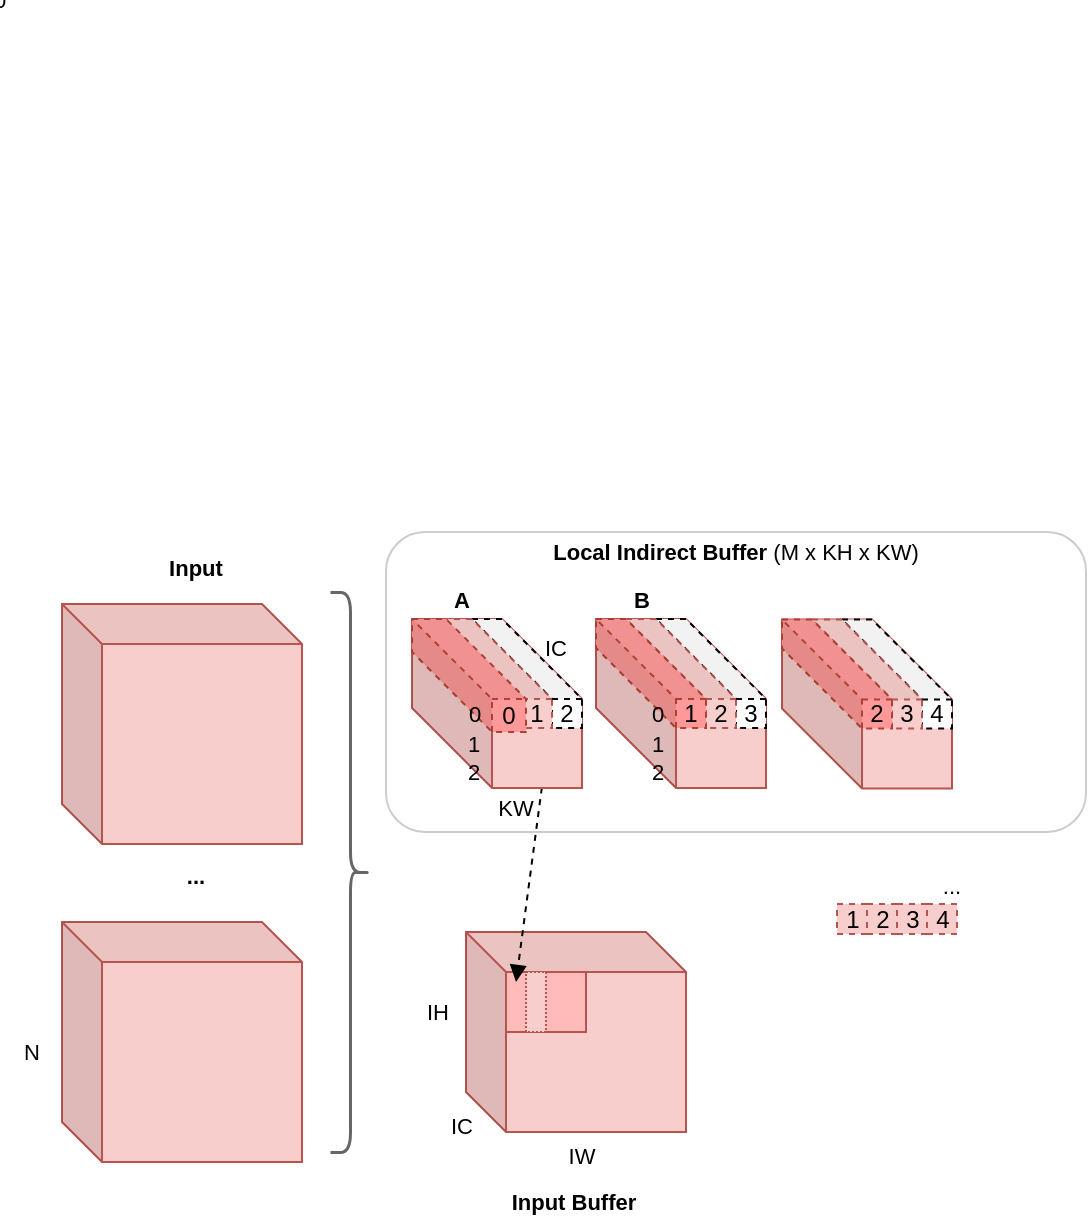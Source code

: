 <mxfile version="20.8.18" type="device"><diagram id="ae-v8owSXj6UldaDRLfe" name="Page-1"><mxGraphModel dx="1970" dy="698" grid="1" gridSize="10" guides="1" tooltips="1" connect="1" arrows="1" fold="1" page="1" pageScale="1" pageWidth="850" pageHeight="1100" math="0" shadow="0"><root><mxCell id="0"/><mxCell id="1" parent="0"/><mxCell id="1ZvG7p0yHFpH57uy652_-35" value="1" style="whiteSpace=wrap;html=1;aspect=fixed;dashed=1;fillColor=#f8cecc;strokeColor=#b85450;" vertex="1" parent="1"><mxGeometry x="415.5" y="446" width="15" height="15" as="geometry"/></mxCell><mxCell id="1ZvG7p0yHFpH57uy652_-36" value="2" style="whiteSpace=wrap;html=1;aspect=fixed;dashed=1;fillColor=#f8cecc;strokeColor=#b85450;" vertex="1" parent="1"><mxGeometry x="430.5" y="446" width="15" height="15" as="geometry"/></mxCell><mxCell id="1ZvG7p0yHFpH57uy652_-37" value="3" style="whiteSpace=wrap;html=1;aspect=fixed;dashed=1;fillColor=#f8cecc;strokeColor=#b85450;" vertex="1" parent="1"><mxGeometry x="445.5" y="446" width="15" height="15" as="geometry"/></mxCell><mxCell id="1ZvG7p0yHFpH57uy652_-38" value="4" style="whiteSpace=wrap;html=1;aspect=fixed;dashed=1;fillColor=#f8cecc;strokeColor=#b85450;" vertex="1" parent="1"><mxGeometry x="460.5" y="446" width="15" height="15" as="geometry"/></mxCell><mxCell id="DsUd5H_w7NQg_PdXJim7-3" value="" style="shape=cube;whiteSpace=wrap;html=1;boundedLbl=1;backgroundOutline=1;darkOpacity=0.05;darkOpacity2=0.1;size=20;fillColor=#f8cecc;strokeColor=#b85450;" parent="1" vertex="1"><mxGeometry x="28" y="455" width="120" height="120" as="geometry"/></mxCell><mxCell id="DsUd5H_w7NQg_PdXJim7-4" value="" style="shape=cube;whiteSpace=wrap;html=1;boundedLbl=1;backgroundOutline=1;darkOpacity=0.05;darkOpacity2=0.1;size=20;fillColor=#f8cecc;strokeColor=#b85450;" parent="1" vertex="1"><mxGeometry x="230" y="460" width="110" height="100" as="geometry"/></mxCell><mxCell id="DsUd5H_w7NQg_PdXJim7-5" value="" style="whiteSpace=wrap;html=1;aspect=fixed;fillColor=#f8cecc;strokeColor=#b85450;" parent="1" vertex="1"><mxGeometry x="240" y="352" width="20" height="20" as="geometry"/></mxCell><mxCell id="DsUd5H_w7NQg_PdXJim7-6" value="" style="rounded=0;whiteSpace=wrap;html=1;fillColor=#FFBABA;strokeColor=#b85450;" parent="1" vertex="1"><mxGeometry x="250" y="480" width="40" height="30" as="geometry"/></mxCell><mxCell id="DsUd5H_w7NQg_PdXJim7-7" value="" style="rounded=0;whiteSpace=wrap;html=1;fillColor=#f8cecc;strokeColor=#b85450;dashed=1;dashPattern=1 1;" parent="1" vertex="1"><mxGeometry x="260" y="480" width="10" height="30" as="geometry"/></mxCell><mxCell id="DsUd5H_w7NQg_PdXJim7-9" value="" style="rounded=1;whiteSpace=wrap;html=1;strokeColor=#CCCCCC;arcSize=13;" parent="1" vertex="1"><mxGeometry x="190" y="260" width="350" height="150" as="geometry"/></mxCell><mxCell id="DsUd5H_w7NQg_PdXJim7-12" value="&lt;font style=&quot;font-size: 11px;&quot;&gt;KW&lt;/font&gt;" style="text;html=1;strokeColor=none;fillColor=none;align=center;verticalAlign=middle;whiteSpace=wrap;rounded=0;fontSize=12;" parent="1" vertex="1"><mxGeometry x="240" y="388" width="30" height="20" as="geometry"/></mxCell><mxCell id="DsUd5H_w7NQg_PdXJim7-23" value="&lt;span style=&quot;font-size: 11px;&quot;&gt;...&lt;/span&gt;" style="text;html=1;strokeColor=none;fillColor=none;align=center;verticalAlign=middle;whiteSpace=wrap;rounded=0;fontSize=12;" parent="1" vertex="1"><mxGeometry x="458" y="427" width="30" height="20" as="geometry"/></mxCell><mxCell id="DsUd5H_w7NQg_PdXJim7-24" value="&lt;font style=&quot;font-size: 11px;&quot;&gt;Local Indirect Buffer&lt;span style=&quot;font-weight: normal;&quot;&gt; (M x KH x KW)&lt;/span&gt;&lt;/font&gt;" style="text;html=1;strokeColor=none;fillColor=none;align=center;verticalAlign=middle;whiteSpace=wrap;rounded=0;fontSize=12;fontStyle=1" parent="1" vertex="1"><mxGeometry x="258" y="260" width="214" height="20" as="geometry"/></mxCell><mxCell id="DsUd5H_w7NQg_PdXJim7-25" value="" style="shape=cube;whiteSpace=wrap;html=1;boundedLbl=1;backgroundOutline=1;darkOpacity=0.05;darkOpacity2=0.1;size=20;fillColor=#f8cecc;strokeColor=#b85450;" parent="1" vertex="1"><mxGeometry x="28" y="296" width="120" height="120" as="geometry"/></mxCell><mxCell id="DsUd5H_w7NQg_PdXJim7-26" value="" style="endArrow=block;html=1;rounded=0;fontSize=11;entryX=0;entryY=0;entryDx=0;entryDy=0;entryPerimeter=0;dashed=1;endFill=1;exitX=0.764;exitY=0.996;exitDx=0;exitDy=0;exitPerimeter=0;" parent="1" source="1ZvG7p0yHFpH57uy652_-11" edge="1"><mxGeometry width="50" height="50" relative="1" as="geometry"><mxPoint x="250.847" y="387" as="sourcePoint"/><mxPoint x="255.0" y="485" as="targetPoint"/></mxGeometry></mxCell><mxCell id="DsUd5H_w7NQg_PdXJim7-29" value="&lt;span style=&quot;font-size: 11px;&quot;&gt;IH&lt;/span&gt;" style="text;html=1;strokeColor=none;fillColor=none;align=center;verticalAlign=middle;whiteSpace=wrap;rounded=0;fontSize=8;" parent="1" vertex="1"><mxGeometry x="201" y="490" width="30" height="20" as="geometry"/></mxCell><mxCell id="DsUd5H_w7NQg_PdXJim7-30" value="&lt;span style=&quot;font-size: 11px;&quot;&gt;IW&lt;/span&gt;" style="text;html=1;strokeColor=none;fillColor=none;align=center;verticalAlign=middle;whiteSpace=wrap;rounded=0;fontSize=8;" parent="1" vertex="1"><mxGeometry x="273" y="562" width="30" height="20" as="geometry"/></mxCell><mxCell id="DsUd5H_w7NQg_PdXJim7-31" value="&lt;span style=&quot;font-size: 11px;&quot;&gt;IC&lt;/span&gt;" style="text;html=1;strokeColor=none;fillColor=none;align=center;verticalAlign=middle;whiteSpace=wrap;rounded=0;fontSize=8;" parent="1" vertex="1"><mxGeometry x="213" y="547" width="30" height="20" as="geometry"/></mxCell><mxCell id="DsUd5H_w7NQg_PdXJim7-32" value="&lt;font style=&quot;font-size: 11px;&quot;&gt;Input Buffer&lt;/font&gt;" style="text;html=1;strokeColor=none;fillColor=none;align=center;verticalAlign=middle;whiteSpace=wrap;rounded=0;fontSize=12;fontStyle=1" parent="1" vertex="1"><mxGeometry x="235" y="585" width="98" height="20" as="geometry"/></mxCell><mxCell id="DsUd5H_w7NQg_PdXJim7-33" value="&lt;font style=&quot;font-size: 11px;&quot;&gt;Input&lt;/font&gt;" style="text;html=1;strokeColor=none;fillColor=none;align=center;verticalAlign=middle;whiteSpace=wrap;rounded=0;fontSize=12;fontStyle=1" parent="1" vertex="1"><mxGeometry x="46" y="268" width="98" height="20" as="geometry"/></mxCell><mxCell id="DsUd5H_w7NQg_PdXJim7-34" value="&lt;span style=&quot;font-size: 11px;&quot;&gt;...&lt;/span&gt;" style="text;html=1;strokeColor=none;fillColor=none;align=center;verticalAlign=middle;whiteSpace=wrap;rounded=0;fontSize=12;fontStyle=1" parent="1" vertex="1"><mxGeometry x="46" y="422" width="98" height="20" as="geometry"/></mxCell><mxCell id="DsUd5H_w7NQg_PdXJim7-68" value="&lt;span style=&quot;font-size: 11px;&quot;&gt;N&lt;/span&gt;" style="text;html=1;strokeColor=none;fillColor=none;align=center;verticalAlign=middle;whiteSpace=wrap;rounded=0;fontSize=8;" parent="1" vertex="1"><mxGeometry x="-2" y="510" width="30" height="20" as="geometry"/></mxCell><mxCell id="DsUd5H_w7NQg_PdXJim7-69" value="" style="shape=curlyBracket;whiteSpace=wrap;html=1;rounded=1;flipH=1;labelPosition=right;verticalLabelPosition=middle;align=left;verticalAlign=middle;strokeColor=#666666;fontSize=11;fillColor=#f6c2c0;strokeWidth=1.5;" parent="1" vertex="1"><mxGeometry x="162" y="290" width="20" height="280" as="geometry"/></mxCell><mxCell id="1ZvG7p0yHFpH57uy652_-3" value="" style="shape=cube;whiteSpace=wrap;html=1;boundedLbl=1;backgroundOutline=1;darkOpacity=0.05;darkOpacity2=0.1;size=40;fillColor=#f8cecc;strokeColor=#b85450;" vertex="1" parent="1"><mxGeometry x="295" y="303.5" width="85" height="84.5" as="geometry"/></mxCell><mxCell id="1ZvG7p0yHFpH57uy652_-7" value="3" style="shape=cube;whiteSpace=wrap;html=1;boundedLbl=1;backgroundOutline=1;darkOpacity=0.05;darkOpacity2=0.1;size=40;dashed=1;" vertex="1" parent="1"><mxGeometry x="325" y="303.5" width="55" height="54.5" as="geometry"/></mxCell><mxCell id="1ZvG7p0yHFpH57uy652_-6" value="2" style="shape=cube;whiteSpace=wrap;html=1;boundedLbl=1;backgroundOutline=1;darkOpacity=0.05;darkOpacity2=0.1;size=40;dashed=1;fillColor=#f8cecc;strokeColor=#b85450;" vertex="1" parent="1"><mxGeometry x="310" y="303.5" width="55" height="54.5" as="geometry"/></mxCell><mxCell id="1ZvG7p0yHFpH57uy652_-5" value="1" style="shape=cube;whiteSpace=wrap;html=1;boundedLbl=1;backgroundOutline=1;darkOpacity=0.05;darkOpacity2=0.1;size=40;dashed=1;fillColor=#FF9999;strokeColor=#ae4132;" vertex="1" parent="1"><mxGeometry x="295" y="303.5" width="55" height="54.5" as="geometry"/></mxCell><mxCell id="1ZvG7p0yHFpH57uy652_-8" value="&lt;font style=&quot;font-size: 11px;&quot;&gt;0&lt;/font&gt;" style="text;html=1;strokeColor=none;fillColor=none;align=center;verticalAlign=middle;whiteSpace=wrap;rounded=0;fontSize=8;" vertex="1" parent="1"><mxGeometry x="311" y="341" width="30" height="20" as="geometry"/></mxCell><mxCell id="1ZvG7p0yHFpH57uy652_-9" value="&lt;font style=&quot;font-size: 11px;&quot;&gt;1&lt;/font&gt;" style="text;html=1;strokeColor=none;fillColor=none;align=center;verticalAlign=middle;whiteSpace=wrap;rounded=0;fontSize=8;" vertex="1" parent="1"><mxGeometry x="311" y="354" width="30" height="23" as="geometry"/></mxCell><mxCell id="1ZvG7p0yHFpH57uy652_-10" value="&lt;font style=&quot;font-size: 11px;&quot;&gt;2&lt;/font&gt;" style="text;html=1;strokeColor=none;fillColor=none;align=center;verticalAlign=middle;whiteSpace=wrap;rounded=0;fontSize=8;" vertex="1" parent="1"><mxGeometry x="311" y="370" width="30" height="20" as="geometry"/></mxCell><mxCell id="1ZvG7p0yHFpH57uy652_-11" value="" style="shape=cube;whiteSpace=wrap;html=1;boundedLbl=1;backgroundOutline=1;darkOpacity=0.05;darkOpacity2=0.1;size=40;fillColor=#f8cecc;strokeColor=#b85450;" vertex="1" parent="1"><mxGeometry x="203" y="303.5" width="85" height="84.5" as="geometry"/></mxCell><mxCell id="1ZvG7p0yHFpH57uy652_-12" value="2" style="shape=cube;whiteSpace=wrap;html=1;boundedLbl=1;backgroundOutline=1;darkOpacity=0.05;darkOpacity2=0.1;size=40;dashed=1;" vertex="1" parent="1"><mxGeometry x="233" y="303.5" width="55" height="54.5" as="geometry"/></mxCell><mxCell id="1ZvG7p0yHFpH57uy652_-13" value="1" style="shape=cube;whiteSpace=wrap;html=1;boundedLbl=1;backgroundOutline=1;darkOpacity=0.05;darkOpacity2=0.1;size=40;dashed=1;fillColor=#f8cecc;strokeColor=#b85450;" vertex="1" parent="1"><mxGeometry x="218" y="303.5" width="55" height="54.5" as="geometry"/></mxCell><mxCell id="1ZvG7p0yHFpH57uy652_-14" value="0" style="shape=cube;whiteSpace=wrap;html=1;boundedLbl=1;backgroundOutline=1;darkOpacity=0.05;darkOpacity2=0.1;size=40;dashed=1;fillColor=#FF9999;strokeColor=#ae4132;" vertex="1" parent="1"><mxGeometry x="203" y="303.5" width="57" height="56.48" as="geometry"/></mxCell><mxCell id="1ZvG7p0yHFpH57uy652_-15" value="&lt;font style=&quot;font-size: 11px;&quot;&gt;0&lt;/font&gt;" style="text;html=1;strokeColor=none;fillColor=none;align=center;verticalAlign=middle;whiteSpace=wrap;rounded=0;fontSize=8;" vertex="1" parent="1"><mxGeometry x="219" y="341" width="31" height="20" as="geometry"/></mxCell><mxCell id="1ZvG7p0yHFpH57uy652_-16" value="&lt;font style=&quot;font-size: 11px;&quot;&gt;1&lt;/font&gt;" style="text;html=1;strokeColor=none;fillColor=none;align=center;verticalAlign=middle;whiteSpace=wrap;rounded=0;fontSize=8;" vertex="1" parent="1"><mxGeometry x="219" y="354" width="30" height="23" as="geometry"/></mxCell><mxCell id="1ZvG7p0yHFpH57uy652_-17" value="&lt;font style=&quot;font-size: 11px;&quot;&gt;2&lt;/font&gt;" style="text;html=1;strokeColor=none;fillColor=none;align=center;verticalAlign=middle;whiteSpace=wrap;rounded=0;fontSize=8;" vertex="1" parent="1"><mxGeometry x="219" y="370" width="30" height="20" as="geometry"/></mxCell><mxCell id="1ZvG7p0yHFpH57uy652_-18" value="&lt;font style=&quot;font-size: 11px;&quot;&gt;IC&lt;/font&gt;" style="text;html=1;strokeColor=none;fillColor=none;align=center;verticalAlign=middle;whiteSpace=wrap;rounded=0;fontSize=8;" vertex="1" parent="1"><mxGeometry x="260" y="307.75" width="30" height="20" as="geometry"/></mxCell><mxCell id="1ZvG7p0yHFpH57uy652_-19" value="&lt;font style=&quot;font-size: 11px;&quot;&gt;A&lt;/font&gt;" style="text;html=1;strokeColor=none;fillColor=none;align=center;verticalAlign=middle;whiteSpace=wrap;rounded=0;fontSize=8;fontStyle=1" vertex="1" parent="1"><mxGeometry x="213" y="283.5" width="30" height="20" as="geometry"/></mxCell><mxCell id="1ZvG7p0yHFpH57uy652_-20" value="&lt;font style=&quot;font-size: 11px;&quot;&gt;B&lt;/font&gt;" style="text;html=1;strokeColor=none;fillColor=none;align=center;verticalAlign=middle;whiteSpace=wrap;rounded=0;fontSize=8;fontStyle=1" vertex="1" parent="1"><mxGeometry x="303" y="283.5" width="30" height="20" as="geometry"/></mxCell><mxCell id="1ZvG7p0yHFpH57uy652_-21" value="" style="shape=cube;whiteSpace=wrap;html=1;boundedLbl=1;backgroundOutline=1;darkOpacity=0.05;darkOpacity2=0.1;size=40;fillColor=#f8cecc;strokeColor=#b85450;" vertex="1" parent="1"><mxGeometry x="388" y="303.75" width="85" height="84.5" as="geometry"/></mxCell><mxCell id="1ZvG7p0yHFpH57uy652_-22" value="4" style="shape=cube;whiteSpace=wrap;html=1;boundedLbl=1;backgroundOutline=1;darkOpacity=0.05;darkOpacity2=0.1;size=40;dashed=1;" vertex="1" parent="1"><mxGeometry x="418" y="303.75" width="55" height="54.5" as="geometry"/></mxCell><mxCell id="1ZvG7p0yHFpH57uy652_-23" value="3" style="shape=cube;whiteSpace=wrap;html=1;boundedLbl=1;backgroundOutline=1;darkOpacity=0.05;darkOpacity2=0.1;size=40;dashed=1;fillColor=#f8cecc;strokeColor=#b85450;" vertex="1" parent="1"><mxGeometry x="403" y="303.75" width="55" height="54.5" as="geometry"/></mxCell><mxCell id="1ZvG7p0yHFpH57uy652_-24" value="2" style="shape=cube;whiteSpace=wrap;html=1;boundedLbl=1;backgroundOutline=1;darkOpacity=0.05;darkOpacity2=0.1;size=40;dashed=1;fillColor=#FF9999;strokeColor=#ae4132;" vertex="1" parent="1"><mxGeometry x="388" y="303.75" width="55" height="54.5" as="geometry"/></mxCell><mxCell id="1ZvG7p0yHFpH57uy652_-25" value="&lt;font style=&quot;font-size: 11px;&quot;&gt;0&lt;/font&gt;" style="text;html=1;strokeColor=none;fillColor=none;align=center;verticalAlign=middle;whiteSpace=wrap;rounded=0;fontSize=8;" vertex="1" parent="1"><mxGeometry x="404" y="341.25" width="29" xCell id="1ZvG7p0yHFpH57uy652_-21" value="" style="shape=cube;whiteSpace=w50value="%ry x="404" y="341.25" width="29" xCell id="1ZvG7p0yrn6quot;&gt;1try x="404" y="341.25" width="29" xCell id="1ZvG7p0yHFpH57uy652_-21" value:p;rounded=0;foneBrounded=0;fon70ize=8;" vertex="1" parentD"1"><mxGeometry x="388" y="303.75" width="55" height%3ght="23" as="geometry"/></mxCell><mxCell id="1ZvG7p0yHFpH57y652_-17" value="&lt;font style=&quot;font-size: 11px;&quot;&gt;2&lt;/font&gt;" style="text;html=1;strokeColor=none;fillColor=Dcenter;verticalAlign=middle;whiteSpace=wrap;rounded=0;fontSize=89fontStyle=1(fillColor=#f8ceccarent="1" vertex="1"><mxGeometry x="240" y="388" width="30" heightD#f8cecc;strokeColor=#b8545h="214" height="20" as="geometry"/2" style="shape=cube;whi�=wrap%3%=1;boun62gn=bl=1;ntSizckgroundOutline=1;darkOpacity=0.05;darkOpacity2=0.1;size=20;fill="1#f8cecc;strokeColor=#b85450;" parent="1" vertex="1"><mxGeometry x="28" y="296" width95.782;dashed=1 as="geometry"/></mxCell><mxCell id6FpH57uy652_-37�0as="geome" style="endArrow=block;html=1;rounded=0;fontSize=11="55" height%3=0;entryDx=0;entryDy=0;entryPerimeter=0;dashed=1;endFill=1;exitX=lue="&lt;font style=&quot;font-size: 11px;&quot;&gt;Input&lt;/font&gt;" style="text;html=1;strokeColor=none;fillColor=none;alir=Dcenter;verticalAlign=middle;whiteSpace=wrap;rounded=0;fontSize=4="DsUd5H_w73ght=+" vertex="1" parentD"1"><mxGeometry x="388" y="303.75" width="55" height%"targetPoint"/%olor=#b8545h="214" height="20" as="geometry"/2" style="shape=cube;whi�=wrap%3%=1;boun62gn=bl=1;ntSizckgroundOutline=1;darkOp#f8cecc;strOpacity=0.05;darkOpacity2=0.1;size=20;fill;strokeColor=#b85450;" parent="1" vertex="1"><mxGeometry x="28" y="296" width740;dashed=19D"1"><mtry"/></mxCell><mxCell id82pH57uy652_-37�450;" ve" style="endArrow=block;html=1;rounded=0;fontSize=11="55" height%ght="20" as="55" heig22 parent="1"><mxGeometry x="430.5" y="446" wiBhtml=1;boundedLbl=1be;whiteSpace=wrap;html=1;boundedLbl=1;backgroundOutline=1;d;fontStyle=fontSize=8;"%2 style="whiteSpace=wrap;html=1;aspect=fixed;dashed=1;fillColor=#f8cecc;strokeColo2303" y="2Geometry x="22 parent="1"><mxGeometry x="430.5" y="446" wiBhtml=1;boundedLbl=1be;whiteSpace=wrap;html=1;boundedLbl=1;backgroundOutline=1;tml=1%Style=fontSize=8;"%2 style="whiteSpace=wrap;html=1;aspect=fixed;dashed=1;fillColor=#f8cecc;strokeColoD"1"><mxGe2F%olor=#b854522 parent="1"><mxGeometry x="430.5" y="446" wiBhtml=1;boundedLbl=1be;whiteSpace=wrap;html=1;boundedLbl=1;backgroundOutline=1;3;fontStyle=fontSize=8;"%2 style="whiteSpace=wrap;html=1;aspect=fixed;dashed=1;fillColor=#f8cecc;strokeColo303.75" width%2 vertex="1" parent="1"><mxGeometry x="415.5" y="446" wiBhtml=1;boundedLbl=1be;whiteSpace=wrap;html=1;boundedLbl=1;backgroundOutline=1;5ml=1%Style=fontSize=8;"%2 style="whiteSpace=wrap;html=1;aspect=fixed;dashed=1;fillColor=#f8cecc;strokeColo0;" parent="1" vertex="1"><mxGeometry x="250" y="480" width="40" h7hiteSpace=wrap;html=1;boundedLbl=1;backgroundOutline=156ml=1%Style%3NQg_PdXJim7-7" va6620style="white23D"rounded=0;whiteSpace=wrap;html=1;fillColor=#f8c#f8cecc;strokeCol42303" y="2s="geometry"/></mxCell><mxCell id="1ZvG7p0yHFpH57im7-23" value="&lt;span style=&quot;font-size: 11px;&quot;&gt;...&lt%3&gt;"6gt;%M style="text;html=1;strokeColor=none;fillColor=none;align=center;verticalAlign=middle;whiteSpace=wrap;rounded=0;fontSize=12;" parent="1" vertex="1"><mxGeometry x="45=wrap;html=1;boundedLbl=1;backgroundOutline=163fontStyle=1"fillColor=#f8ceccll><mxCell id="DsUd5H_w7NQg_PdXJim7-24" value="&lt;font style=%#f8cecc;strokeCol4D"54.5" as%3ometry x="388" y="303.75" width="85" height="84.5" as="geometry"/></mxCell><mxCell id="1ZvG7p0yHFpH57uy652_-22" value="4%BhtAtml%3;boundedLbl=1be;whiteSpace=wrap;html=1;boundedLbl=1;backgroundOutline=162arkOpacity=0.05;darkOpacity2=0.1;size=40;dashed=1;" vertex="1" parent="1"><mxGeometry x="418" y=$D#f8cecc;strok3D"1" vertex8" y="303.75" width="85" height="84.5" as="geometry"/></mxCell><mxCell id="1ZvG7p0yHFpH57uy652_-22" value="4%BhtAtml%3;boundedLbl=1be;whiteSpace=wrap;html=1;boundedLbl=1;backgroundOutline=160;dashed=1;fillColor=#f8cecc;strokeColor=#b85450;" vertex="1" parent="1"><mxGeometry x="403" y=$ght="23" aGeometry x="203" y="303.5" width="85" height="84.5" as="geometry"/></mxCell><mxCell id="1ZvG7p0yHFpH57uy652_-12" value="2BhtAtml%3;boundedLbl=1be;whiteSpace=wrap;html=1;boundedLbl=1;backgroundOutline=159arkOpacity=0.05;darkOpacity2=0.1;size=40;dashed=1;" vertex="1" parent="1"><mxGeometry x="418" y=%ht="20" as="55" heig203" y="303.5" width="85" height="84.5" as="geometry"/></mxCell><mxCell id="1ZvG7p0yHFpH57uy652_-12" value="2BhtAtml%3;boundedLbl=1be;whiteSpace=wrap;html=1;boundedLbl=1;backgroundOutline=157;dashed=1;fillColor=#f8cecc;strokeColor=#b85450;" vertex="1" parent="1"><mxGeometry x="403" y=%2rap;ht22 width="55" height="54.5" as="geometry"/></mxCell><mxCell id="1ZvG7p0yHFpH57uy652_-24" value="2" style="shape=cube;whiteSpace=wrap;html=1;boundedLbl=1;backgroundOutline=1;darkOpa9" xCell id="1ZvG7p0yHFpH57uy652_-21" value:p;rounded=0;foneB59arkOpacity=0.3ae4132;" vertex="1" parent="1"><mxGeometry x="388" y="303.75" width="55" height%5ometry"/></mxCell><mxCell id="DsUd5H_w7NQg_PdXJim7-32" value="%2_-18" value="&lt;font style=&quot;font-size: 11px;&quot;&gt;IC&lt;/font&gt;" style="text;html=1;strokeColor=none;fillColor=none;align=center;verticalAlign=middle;whiteSpace=wrap;rutline=156Brounded=01" vertex="1" parent="1"><mxGeometry x="213" y="283.5" width="30" height="20"5303.75" width="55" height="54.5" as="geometry"/></mxCell%ml=1;strokeColor=none;fillColor=none;align=center;verticalAlign=middle;whiteSpace=wrap;rounded=0;fontSize=12;" parent="1" vertex="1">=none;align=center;verticalAlign=middle;whiteSpace=wrap;rutline=1585rounded=01" vertex="1" parent="1"><mxGeometry x="213" y="283.5" width="30" height="20"5D"54.5" as="geometry"/></mxCell><mxCell id="1ZvG7p0yHFpH57uy6y652_-17" value="&lt;font style=&quot;font-size: 11px;&quot;&gt;2&lt;/font&gt;" style="text;html=1;strokeColor=none;fillColor=Dcenter;verticalAlign=middle;whiteSpace=wrap;rounded=0%3utline=1600rounded=01" vertex="1" parent="1"><mxGeometry x="213" y="283.5" width="30" height="20"520id="1ZvG7p0yHFpH57uy652_-21" value="" style="shape=cube;whiteSpacD652_-17" value="&lt;font style=&quot;font-size: 11px;&quot;&gt;2&lt;/font&gt;" style="text;html=1;strokeColor=none;fillColor=Dcenter;verticalAlign=middle;whiteSpace=wrap;rounded=0%3utline=16ight=%le=1(fillColor=#f8ceccarent="1" vertex="1"><mxGeometry x="240" y="388" wid2 height="20"5ght="23" as="geometry"/></mxCell><mxCell id="1ZvG7p0yHFpH57uy652_-17" value="&lt;font style=&quot;font-size: 11px;&quot;&gt;2&lt;/font&gt;" style="text;html=1;strokeColBdarkOpa9" xCell id="1ZvG7p0yHFpH57uy652_-21" value:p;rounded=0;foneB87ght=%le=10ontSize=8;"%arent="1" vertex="1"><mxGeometry x="240" y="388" wid2 height="20"50;" parent83.5" width="30" height="20" as="geometry"/></mxCell><mxCell id="1ZvG7p0yHFpH57uy652_-21" value="" style="shape value="4" style="shape=cube;whiteSpace=wrap;html=1;boundedLbl=1;backgroundOutline=17o2303"le=10ontSize=8;"%arkOpacity2=0.1;size=40;fillColor=#f8cecc;strokeColor=#b85450;" vertex="1" paren22targetPoint"%2ometry x="388" y="303.75" width="85" height="84.5" as="geometry"/></mxCell><mxCell id="1ZvG7p0yHFpH57uy652_-22" value="4" style="shape=cube;whiteSpace=wrap;html=1;boundedLbl=1;backgroundOutline=171ght=%le=10ontSize=8;"%arkOpacity2=0.1;size=40;fillColor=#f8cecc;strokeColor=#b85450;" vertex="1" parenht="20" as3D"1" vertex8" y="303.75" width="85" height="84.5" as="geometry"/></mxCell><mxCell id="1ZvG7p0yHFpH57uy652_-22" value="4" style="shape=cube;whiteSpace=wrap;html=1;boundedLbl=1;backgroundOutline=1702303"le=10ontSize=8;"%arkOpacity2=0.1;size=40;fillColor=#f8cecc;strokeColor=#b85450;" vertex="1" parenap;ht22 width%Geometry x="203" y="303.5" width="85" height="84.5" as="geometry"/></mxCell><mxCell id="1ZvG7p0yHFpH57uy652_-12" value="222 style="shape=cube;whiteSpace=wrap;html=1;boundedLbl=1;backgroundOutline=168ght=%le=10ontSize=8;"%arkOpacity2=0.1;size=40;fillColor=#f8cecc;strokeColor=#b85450;" vertex="1" parenometry"/></mxCell><mxCell id="DsUd5H_w7NQg_PdXJim7-32" value="><mxCell id="1ZvG7p0yHFpH57uy652_-24" value="2" style="shape=cube;whiteSpace=wrap;html=1;boundedLbl=1;backgroundOutline=1;darkOpa9" xCell id="1ZvG7p0yHFpH57uy652_-21" value:p;rounded=0;foneB702303"le=1412 vertex="1%2="1" parent="1"><mxGeometry x="388" y="303.75" width="55" height%6="20" as="geometry"/></mxCell><mxCell id="DsUd5H_w7NQg_PdXJ2_-18" value="&lt;font style=&quot;font-size: 11px;&quot;&gt;IC&lt;/font&gt;" style="text;html=1;strokeColor=none;fillColor=none;align=center;verticalAlign=middle;whiteSpace=wrap;rutline=167;dashed=1(fillColor=#f8ceccarent="1" vertex="1"><mxGeometry x="240" y="388" wid2 height="20"6303.75" width="55" height="54.5" as="geometry"/></mxCell%ml=1;strokeColor=none;fillColor=none;align=center;verticalAlign=middle;whiteSpace=wrap;rounded=0;fontSize=12;" parent="1" v3Dnone;fillColor=none;align=center;verticalAlign=middle;whiteSpace=wrap;rutline=16943Bdashed=1(fillColor=#f8ceccarent="1" vertex="1"><mxGeometry x="240" y="388" wid2 height="20"6D"54.5" as="geometry"/></mxCell><mxCell id="1ZvG7p0yHFpH57uy6y652_-17" value="&lt;font style=&quot;font-size: 11px;&quot;&gt;2&lt;/font&gt;" style="text;html=1;strokeColo3Dnone;fillColor=none;align=center;verticalAlign=middle;whiteSpace=wrap;rutline=170Brounded=01"llColor=#f8ceccarent="1" vertex="1"><mxGeometry x="240" y="388" wid2 height="20"620id="1ZvG7p0yHFpH57uy652_-21" value="" style="shape=cube;whiteSpacD652_-17" value="&lt;font style=&quot;font-size: 11px;&quot;&gt;2&lt;/font&gt;" style="text;html=1;strokeColo3Dnone;fillColor=none;align=center;verticalAlign=middle;whiteSpace=wrap;rutline=172fontStyle=1(ontSize=8;"%arent="1" vertex="1"><mxGeometry x="240" y="388" wid2 height="20"70;" parent5eometry x="203" y="303.5" width="85" height="84.5" as="geometry"/></mxCell><mxCell id="1ZvG7p0yHFpH57uy652_-12"center;verticalAlign=middle;whiteSpace=wrap;rutline=183ae4132�=1;fi4 parent="1.cc;strokeColor=#b85450;" vertex="1" parent="1"><mxGeometry x="310" y=22targetPoint"(3.5" width="30" height="20" as="geometry"/></mxCell><mxCell id="1ZvG7p0yHFpH57uy652_-21" value="" style="shape�nter;verticalAlign=middle;whiteSpace=wrap;rutline=182fontStyle=1;fi4 parent="1.cc;strokeColor=#b85450;" vertex="1" parent="1"><mxGeometry x="310" y=ht="20" asometry x="388" y="303.75" width="85" height="84.5" as="geometry"/></mxCell><mxCell id="1ZvG7p0yHFpH57uy652_-22"�nter;verticalAlign=middle;whiteSpace=wrap;rutline=183Brounded=0;Bfi4 parent="1.cc;strokeColor=#b85450;" vertex="1" parent="1"><mxGeometry x="310" y=ap;ht22 width="1" vertex8" y="303.75" width="85" height="84.5" as="geometry"/></mxCell><mxCell id="1ZvG7p0yHFpH57uy652_-22"�nter;verticalAlign=middle;whiteSpace=wrap;rutline=179fontStyle=1;fi4 parent="1.cc;strokeColor=#b85450;" vertex="1" parent="1"><mxGeometry x="310" y=ometry"/></mxCell><mxCell id="DsUd5H_w7NQg_PdXJim7-32" value="><mxCell id="1ZvG7p0yHFpH57uy652_-24" value="2" style="shape=cube;whiteSpace=wrap;html=1;boundedLbl=1;backgroundOutline=1;darkOpa9" xCell id="1ZvG7p0yHFpH57uy652_-21" value:p;rounded=0;foneB83BstrokeColor=%0.9 parent="1%2="1" parent="1"><mxGeometry x="388" y="303.75" width="55" height%8="20" as="geometry"/></mxCell><mxCell id="DsUd5H_w7NQg_PdXJ2_-18" value="&lt;font style=&quot;font-size: 11px;&quot;&gt;IC&lt;/font&gt;" style="text;html=1;strokeColor=none;fillColor=none;align=center;verticalAlign=middle;whiteSpace=wrap;rutline=178ght=%le=1(fisometry%=8;"%arent="1" vertex="1"><mxGeometry x="240" y="388" wid2 height="20"8303.75" width="55" height="54.5" as="geometry"/></mxCell%ml=1;strokeColor=none;fillColor=none;align=center;verticalAlign=middle;whiteSpace=wrap;rounded=0;fontSize=12;" parent="1" v3Dnone;fillColor=none;align=center;verticalAlign=middle;whiteSpace=wrap;rutline=18;fontStyle=1"sometry%=8;"%arent="1" vertex="1"><mxGeometry x="240" y="388" wid2 height="20"8D"54.5" as="geometry"/></mxCell><mxCell id="1ZvG7p0yHFpH57uy6y652_-17" value="&lt;font style=&quot;font-size: 11px;&quot;&gt;2&lt;/font&gt;" style="text;html=1;strokeColo3Dnone;fillColor=none;align=center;verticalAlign=middle;whiteSpace=wrap;rutline=181;dashed=1(fisometry%=8;"%arent="1" vertex="1"><mxGeometry x="240" y="388" wid2 height="20"820id="1ZvG7p0yHFpH57uy652_-21" value="" style="shape=cube;whiteSpacD652_-17" value="&lt;font style=&quot;font-size: 11px;&quot;&gt;2&lt;/font&gt;" style="text;html=1;strokeColo3Dnone;fillColor=none;align=center;verticalAlign=middle;whiteSpace=wrap;rutline=1835rounded=01"4 parent="1*rent="1" vertex="1"><mxGeometry x="240" y="388" wid2 height="20"80;" parent%3ometry x="388" y="303.75" width="85" height="84.5" as="geometry"/></mxCell><mxCell id="1ZvG7p0yHFpH57uy652_-22"% value="2Bhhhhh20id="1ZvG7p0yHFpH57uy652_-21" value:p;rounded=0;foneB62arkOpacity=0.755;darkOpacity2=0.1;size=40;dashed=1;" vertex="1" parent="1"><mxGeometry x="233" y=922targetPoint"#D"1" vertex8" y="303.75" width="85" height="84.5" as="geometry"/></mxCell><mxCell id="1ZvG7p0yHFpH57uy652_-22"% value="2Bhhhhh20id="1ZvG7p0yHFpH57uy652_-21" value:p;rounded=0;foneB60;dashed=1755;darkOpacity2=0.1;size=40;dashed=1;" vertex="1" parent="1"><mxGeometry x="233" y=9ht="20" asGeometry x="203" y="303.5" width="85" height="84.5" as="geometry"/></mxCell><mxCell id="1ZvG7p0yHFpH57uy652_-12" value="2Bhhhhh20id="1ZvG7p0yHFpH57uy652_-21" value:p;rounded=0;foneB59arkOpacity=0.755;darkOpacity2=0.1;size=40;dashed=1;" vertex="1" parent="1"><mxGeometry x="233" y=9ap;ht22 width%="55" heig203" y="303.5" width="85" height="84.5" as="geometry"/></mxCell><mxCell id="1ZvG7p0yHFpH57uy652_-12" value="2Bhhhhh20id="1ZvG7p0yHFpH57uy652_-21" value:p;rounded=0;foneB57;dashed=1755;darkOpacity2=0.1;size=40;dashed=1;" vertex="1" parent="1"><mxGeometry x="233" y=9ometry"/></mxCell><mxCell id="DsUd5H_w7NQg_PdXJim7-32" value="R_-25" value="&lt;font style=&quot;font-size: 11px;&quot;&gt;0&lt;/font&gt;" style="text;html=1;strokeColor=none;fillColor=none;align=center;verticalAlign=middle;whiteSpace=wrap;59arkOpacity=041ometry%=8;"%="1" parent="1"><mxGeometry x="388" y="303.75" width="55" height%9="20" as%3ometry x="388" y="303.75" width="85" height="84.5" as="geometry"/></mxCell><mxCell id="1ZvG7p0yHFpH57uy652_-22"% value="2Bhhhhh20id="1ZvG7p0yHFpH57uy652_-21" value:p;rounded=0;foneB62ght=%le=1DD"54.Opacity2=0.1;size=40;dashed=1;" vertex="1" parent="1"><mxGeometry x="233" y=9303.75" width="1" vertex8" y="303.75" width="85" height="84.5" as="geometry"/></mxCell><mxCell id="1ZvG7p0yHFpH57uy652_-22"% value="2Bhhhhh20id="1ZvG7p0yHFpH57uy652_-21" value:p;rounded=0;foneB63D"311le=1DD"54.Opacity2=0.1;size=40;dashed=1;" vertex="1" parent="1"><mxGeometry x="233" y=9D"54.5" as%3Geometry x="203" y="303.5" width="85" height="84.5" as="geometry"/></mxCell><mxCell id="1ZvG7p0yHFpH57uy652_-12" value="2Bhhhhh20id="1ZvG7p0yHFpH57uy652_-21" value:p;rounded=0;ap;59ght=%le=1DD"54.Opacity2=0.1;size=40;dashed=1;" vertex="1" parent="1"><mxGeometry x="233" y=920id="1ZvG7p0y="55" heig203" y="303.5" width="85" height="84.5" as="geometry"/></mxCell><mxCell id="1ZvG7p0yHFpH57uy652_-12" value="2Bhhhhh20id="1ZvG7p0yHFpH57uy652_-21" value:p;rounded=0;;das82pH57uy652_-37M"54.Opacity2=0.1;size=40;dashed=1;" vertex="1" parent="1"><mxGeometry x="233" y=102303""1ZvG7p0yHFpH57uy652_-21" value="" style="shape=cube;whiteSpace=w50value="%ry x="404" y="341.25" width="29" xCell id="1ZvG7p0yrn6quot;&gt;1try x="404" y="341.25" width="23BfillColor=none;align=center;verticalAlign=middle;whiteSpace=wrap;59ght=%le=1H22 vertex="1%2="1" parent="1"><mxGeometry x="388" y="303.75" width="55" heightometry"/><83.5" width="30" height="20" as="geometry"/></mxCell><mxCell id="1ZvG7p0yHFpH57uy652_-21" value="" style="shape�nter;verticalAlign=middle;whiteSpace=wrap;rutline=173fontStyle=1755;darkOpacity2=0.1;size=40;dashed=1;" vertex="1" parent="1"><mxGeometry x="233" y=10="20" as%3ometry x="388" y="303.75" width="85" height="84.5" as="geometry"/></mxCell><mxCell id="1ZvG7p0yHFpH57uy652_-22"�nter;verticalAlign=middle;whiteSpace=wrap;rutline=17tml=1%Style3755;darkOpacity2=0.1;size=40;dashed=1;" vertex="1" parent="1"><mxGeometry x="233" y=10303.75" width="1" vertex8" y="303.75" width="85" height="84.5" as="geometry"/></mxCell><mxCell id="1ZvG7p0yHFpH57uy652_-22"�nter;verticalAlign=middle;whiteSpace=wrap;rutline=170fontStyle=1755;darkOpacity2=0.1;size=40;dashed=1;" vertex="1" parent="1"><mxGeometry x="233" y=10D"54.5" as%3Geometry x="203" y="303.5" width="85" height="84.5" as="geometry"/></mxCell><mxCell id="1ZvG7p0yHFpH57uy652_-12"center;verticalAlign=middle;whiteSpace=wrap;rutline=169ml=1%Style3755;darkOpacity2=0.1;size=40;dashed=1;" vertex="1" parent="1"><mxGeometry x="233" y=1020id="1ZvG7p0y83.5" width="30" height="20" as="geometry"/></mxCell><mxCell id="1ZvG7p0yHFpH57uy652_-21" value="" style="shape�nter;verticalAlign=middle;whiteSpace=wrap;rutline=1740ed=1652_-37M"54.Opacity2=0.1;size=40;dashed=1;" vertex="1" parent="1"><mxGeometry x="233" y=10ght="23" aometry x="388" y="303.75" width="85" height="84.5" as="geometry"/></mxCell><mxCell id="1ZvG7p0yHFpH57uy652_-22"�nter;verticalAlign=middle;whiteSpace=wrap;rutline=17t5ed=1652_-37M"54.Opacity2=0.1;size=40;dashed=1;" vertex="1" parent="1"><mxGeometry x="233" y=100;" parent3D"1" vertex8" y="303.75" width="85" height="84.5" as="geometry"/></mxCell><mxCell id="1ZvG7p0yHFpH57uy652_-22"�nter;verticalAlign=middle;whiteSpace=wrap;rutline=1710ed=1652_-37M"54.Opacity2=0.1;size=40;dashed=1;" vertex="1" parent="1"><mxGeometry x="233" y=1122targetPoint"%2Geometry x="203" y="303.5" width="85" height="84.5" as="geometry"/></mxCell><mxCell id="1ZvG7p0yHFpH57uy652_-12"center;verticalAlign=middle;whiteSpace=wrap;rutline=1695ed=1652_-37M"54.Opacity2=0.1;size=40;dashed=1;" vertex="1" parent="1"><mxGeometry x="233" y=122303.5" width^ometry x="203" y="303.5" width="85" height="84.5" as="geometry"/></mxCell><mxCell id="1ZvG7p0yHFpH57uy652_-12"center;verticalAlign=middle;whiteSpace=wrap;rutline=18340;dashed=1llColor=#f8cecc;strokeColor=#b85450;" vertex="1" parent="1"><mxGeometry x="403" y=!t="56.48" a83.5" width="30" height="20" as="geometry"/></mxCell><mxCell id="1ZvG7p0yHFpH57uy652_-21" value="" style="shape�nter;verticalAlign=middle;whiteSpace=wrap;rutline=18arent=shed=1llColor=#f8cecc;strokeColor=#b85450;" vertex="1" parent="1"><mxGeometry x="403" y=!t20id="1ZvG7p0yometry x="388" y="303.75" width="85" height="84.5" as="geometry"/></mxCell><mxCell id="1ZvG7p0yHFpH57uy652_-22"�nter;verticalAlign=middle;whiteSpace=wrap;rutline=18140;dashed=1llColor=#f8cecc;strokeColor=#b85450;" vertex="1" parent="1"><mxGeometry x="403" y=!tght="23" a3D"1" vertex8" y="303.75" width="85" height="84.5" as="geometry"/></mxCell><mxCell id="1ZvG7p0yHFpH57uy652_-22"�nter;verticalAlign=middle;whiteSpace=wrap;rutline=180rent=shed=1llColor=#f8cecc;strokeColor=#b85450;" vertex="1" parent="1"><mxGeometry x="403" y=!t0;" parent5eometry x="203" y="303.5" width="85" height="84.5" as="geometry"/></mxCell><mxCell id="1ZvG7p0yHFpH57uy652_-12"center;verticalAlign=middle;whiteSpace=wrap;rutline=184Brounded=0%3M"54.Opacity2=0.1;size=40;dashed=1;" vertex="1" parent="1"><mxGeometry x="233" y=1 as="geometry83.5" width="30" height="20" as="geometry"/></mxCell><mxCell id="1ZvG7p0yHFpH57uy652_-21" value="" style="shape�nter;verticalAlign=middle;whiteSpace=wrap;rutline=18a4rounded=0%3M"54.Opacity2=0.1;size=40;dashed=1;" vertex="1" parent="1"><mxGeometry x="233" y=1%ht="20" asometry x="388" y="303.75" width="85" height="84.5" as="geometry"/></mxCell><mxCell id="1ZvG7p0yHFpH57uy652_-22"�nter;verticalAlign=middle;whiteSpace=wrap;rutline=181Brounded=0%3M"54.Opacity2=0.1;size=40;dashed=1;" vertex="1" parent="1"><mxGeometry x="233" y=1%2ht="23" a3D"1" vertex8" y="303.75" width="85" height="84.5" as="geometry"/></mxCell><mxCell id="1ZvG7p0yHFpH57uy652_-22"�nter;verticalAlign=middle;whiteSpace=wrap;rutline=1804rounded=0%3M"54.Opacity2=0.1;size=40;dashed=1;" vertex="1" parent="1"><mxGeometry x="233" y=1%ometry"/></mxCell><mxCell id="DsUd5H_w7NQg_PdXJim7-32" value="R_-25" value="&lt;font style=&quot;font-size: 11px;&quot;&gt;0&lt;/font&gt;" style="text;html=1;strokeColor�rkOpa9" xCell id="1ZvG7p0yHFpH57uy652_-21" value:p;rounded=0;foneB702303"le=1Aometry%=8;"%="1" parent="1"><mxGeometry x="388" y="303.75" width="55" height303.75" width%/mxCell><mxCell id="DsUd5H_w7NQg_PdXJim7-32" value="R_-25" value="&lt;font style=&quot;font-size: 11px;&quot;&gt;0&lt;/font&gt;" style="text;html=1;strokeColor�rkOpa9" xCell id="1ZvG7p0yHFpH57uy652_-21" value:p;rounded=0;foneB83arkOpacity=0411metry%=8;"%="1" parent="1"><mxGeometry x="388" y="303.75" width="55" height303.75" width="55" height="54.5" as="geometry"/></mxCell"_-25" value="&lt;font style=&quot;font-size: 11px;&quot;&gt;0&lt;/font&gt;" style="text;html=1;strokeColor�rkOpa9" xCell id="1ZvG7p0yHFpH57uy652_-21" value:p;rounded=0;foneB711ed=1652_-37�2 vertex="1%2="1" parent="1"><mxGeometry x="388" y="303.75" width="55" heightD"54.5" as="geometry"/></mxCell><mxCell id="1ZvG7p0yHFpH57uy622_-25" value="&lt;font style=&quot;font-size: 11px;&quot;&gt;0&lt;/font&gt;" style="text;html=1;strokeColor�rkOpa9" xCell id="1ZvG7p0yHFpH57uy652_-21" value:p;rounded=0;foneB820=1652_-37%8ometry%=8;"%="1" parent="1"><mxGeometry x="388" y="303.75" width="55" height20id="1ZvG7p0yHFpH57uy652_-21" value="" style="shape=cube;whiteSpac2_-18" value="&lt;font style=&quot;font-size: 11px;&quot;&gt;IC&lt;/font&gt;" style="text;html=1;strokeColor=none;fillColor=none;align=center;verticalAlign=middle;whiteSpace=wrap;r=0;foneB572303"le=1582 vertex="1" parent="1"><mxGeometry x="213" y="283.5" width="30" height="20"13ght="23" as="geometry"/></mxCell><mxCell id="1ZvG7p0yHFpH57ml=1;strokeColor=none;fillColor=none;align=center;verticalAlign=middle;whiteSpace=wrap;rounded=0;fontSize=12;" parent="1" v3Dnone;fillColor=none;align=center;verticalAlign=middle;whiteSpace=wrap;r=0;;das88303"le=1582 vertex="1" parent="1"><mxGeometry x="213" y="283.5" width="30" height="20"130;" parent="geometry"/></mxCell><mxCell id="1ZvG7p0yHFpH57uy6y652_-17" value="&lt;font style=&quot;font-size: 11px;&quot;&gt;2&lt;/font&gt;" style="text;html=1;strokeColo3Dnone;fillColoror=Dcenter;verticalAlign=middle;whiteSpace=wrap;rounded=0%3utline=1603303"le=1582 vertex="1" parent="1"><mxGeometry x="213" y="283.5" width="30" height="20"1"targetPoint"/%pH57uy652_-21" value="" style="shape=cube;whiteSpacD652_-17" value="&lt;font style=&quot;font-size: 11px;&quot;&gt;2&lt;/font&gt;" style="text;html=1;strokeColo3Dnone;fillColor%3=Dcenter;verticalAlign=middle;whiteSpace=wrap;rounded=0%3utline=1620=1652_-373582llColor=#f8ceccarent="1" vertex="1"><mxGeometry x="240" y="388" wid2 height="20"1ght="20" asHFpH57uy652_-21" value="" style="shape=cube;whiteSpac2_-18" value="&lt;font style=&quot;font-size: 11px;&quot;&gt;IC&lt;/font&gt;" style="text;html=1;strokeColor=none;fillColor%3=Dcenter;verticalAlign=middle;whiteSpace=wrap;rounded=0%3utline=16Dht=&52_-373582llColor=#f8ceccarent="1" vertex="1"><mxGeometry x="240" y="388" wid2 height="20"1g2ht="23" as="geometry"/></mxCell><mxCell id="1ZvG7p0yHFpH57ml=1;strokeColor=none;fillColor=none;align=center;verticalAlign=middle;whiteSpace=wrap;rounded=0;fontSize=12;" parent="1" v3Dnone;fillColor=none;align=center;verticalAlign=middle;whiteSpace=wrap;rutline=1697t=&52_-373582llColor=#f8ceccarent="1" vertex="1"><mxGeometry x="240" y="388" wid2 height="20"1gometry"/></mxCell><mxCell id="DsUd5H_w7NQg_PdXJim7-32" value="%y652_-17" value="&lt;font style=&quot;font-size: 11px;&quot;&gt;2&lt;/font&gt;" style="text;html=1;strokeColo3Dnone;fillColoror=Dcenter;verticalAlign=middle;whiteSpace=wrap;rounded=0%3=0;foneB712303"le=1582llColor=#f8ceccarent="1" vertex="1"><mxGeometry x="240" y="388" wid2 height="20"1g303.75" width%/mxCell><mxCell id="DsUd5H_w7NQg_PdXJim7-32" value="�52_-17" value="&lt;font style=&quot;font-size: 11px;&quot;&gt;2&lt;/font&gt;" style="text;html=1;strokeColo3Dnone;fillColor%3=Dcenter;verticalAlign=middle;whiteSpace=wrap;rounded=0%3utline=17t9303"le=159Color=#f8ceccarent="1" vertex="1"><mxGeometry x="240" y="388" wid2 height="20"1g303.75" width="55" height="54.5" as="geometry"/></mxCell%2_-18" value="&lt;font style=&quot;font-size: 11px;&quot;&gt;IC&lt;/font&gt;" style="text;html=1;strokeColor=none;fillColor%3=Dcenter;verticalAlign=middle;whiteSpace=wrap;rounded=0%3utline=1790=1652_-373582sometry%=8;"%arent="1" vertex="1"><mxGeometry x="240" y="388" wid2 height="20"13D"54.5" as="geometry"/></mxCell><mxCell id="1ZvG7p0yHFpH57uy6ml=1;strokeColor=none;fillColor=none;align=center;verticalAlign=middle;whiteSpace=wrap;rounded=0;fontSize=12;" parent="1" v3Dnone;fillColor=none;align=center;verticalAlign=middle;whiteSpace=wrap;rutline=1806=1652_-373582sometry%=8;"%arent="1" vertex="1"><mxGeometry x="240" y="388" wid2 height="20"1320id="1ZvG7p0yHFpH57uy652_-21" value="" style="shape=cube;whiteSpacy652_-17" value="&lt;font style=&quot;font-size: 11px;&quot;&gt;2&lt;/font&gt;" style="text;html=1;strokeColo3Dnone;fillColoror=Dcenter;verticalAlign=middle;whiteSpace=wrap;rounded=0%3=0;foneB82ht=&52_-373582sometry%=8;"%arent="1" vertex="1"><mxGeometry x="240" y="388" wid2 height="20"13ght="23" as="geometry"/></mxCell><mxCell id="1ZvG7p0yHFpH57D652_-17" value="&lt;font style=&quot;font-size: 11px;&quot;&gt;2&lt;/font&gt;" style="text;html=1;strokeColo3Dnone;fillColor%3=Dcenter;verticalAlign=middle;whiteSpace=wrap;rounded=0%3utline=18a6=1652_-373582sometry%=8;"%arent="1" vertex="1"><mxGeometry x="240" y="388" wid2 height="20"130;" parent="geometry"/></mxCell><mxCell id="1ZvG7p0yHFpH57uy62_-18" value="&lt;font style=&quot;font-size: 11px;&quot;&gt;IC&lt;/font&gt;" style="text;html=1;strokeColor=none;fillColor%3=Dcenter;verticalAlign=middle;whiteSpace=wrap;rounded=0%3=0;foneB57d=1652_-37(2 vertex="1" parent="1"><mxGeometry x="213" y="283.5" width="30" height="20"1422targetPoint"/%pH57uy652_-21" value="" style="shape=cube;whiteSpacml=1;strokeColor=none;fillColor=none;align=center;verticalAlign=middle;whiteSpace=wrap;rounded=0;fontSize=12;" parent="1" v3Dnone;fillColor=none;align=center;verticalAlign=middle;whiteSpace=wrap;rce=wrap;591=1652_-37(2 vertex="1" parent="1"><mxGeometry x="213" y="283.5" width="30" height="20"14ht="20" asHFpH57uy652_-21" value="" style="shape=cube;whiteSpacy652_-17" value="&lt;font style=&quot;font-size: 11px;&quot;&gt;2&lt;/font&gt;" style="text;html=1;strokeColo3Dnone;fillColoror=Dcenter;verticalAlign=middle;whiteSpace=wrap;rounded=0%3utline=1606=1652_-37(2 vertex="1" parent="1"><mxGeometry x="213" y="283.5" width="30" height="20"142ht="23" as="geometry"/></mxCell><mxCell id="1ZvG7p0yHFpH57D652_-17" value="&lt;font style=&quot;font-size: 11px;&quot;&gt;2&lt;/font&gt;" style="text;html=1;strokeColo3Dnone;fillColor%3=Dcenter;verticalAlign=middle;whiteSpace=wrap;rounded=0%3=0;foneB62arkOpacity=0(2llColor=#f8ceccarent="1" vertex="1"><mxGeometry x="240" y="388" wid2 height="20"14ometry"/></mxCell><mxCell id="DsUd5H_w7NQg_PdXJim7-32" value="%2_-18" value="&lt;font style=&quot;font-size: 11px;&quot;&gt;IC&lt;/font&gt;" style="text;html=1;strokeColor=none;fillColor%3=Dcenter;verticalAlign=middle;whiteSpace=wrap;rounded=0%3utline=16D4rkOpacity=0(2llColor=#f8ceccarent="1" vertex="1"><mxGeometry x="240" y="388" wid2 height="20"14303.75" width%/mxCell><mxCell id="DsUd5H_w7NQg_PdXJim7-32" value="%ml=1;strokeColor=none;fillColor=none;align=center;verticalAlign=middle;whiteSpace=wrap;rounded=0;fontSize=12;" parent="1" v3Dnone;fillColor=none;align=center;verticalAlign=middle;whiteSpace=wrap;r=0;foneB700rkOpacity=0(2llColor=#f8ceccarent="1" vertex="1"><mxGeometry x="240" y="388" wid2 height="20"14303.75" width="55" height="54.5" as="geometry"/></mxCell%y652_-17" value="&lt;font style=&quot;font-size: 11px;&quot;&gt;2&lt;/font&gt;" style="text;html=1;strokeColo3Dnone;fillColoror=Dcenter;verticalAlign=middle;whiteSpace=wrap;rounded=0%3=0;foneB71d=1652_-37(2llColor=#f8ceccarent="1" vertex="1"><mxGeometry x="240" y="388" wid2 height="20"14D"54.5" as="geometry"/></mxCell><mxCell id="1ZvG7p0yHFpH57uy6D652_-17" value="&lt;font style=&quot;font-size: 11px;&quot;&gt;2&lt;/font&gt;" style="text;html=1;strokeColo3Dnone;fillColor%3=Dcenter;verticalAlign=middle;whiteSpace=wrap;rounded=0%3utline=1732=1652_-37)Color=#f8ceccarent="1" vertex="1"><mxGeometry x="240" y="388" wid2 height="20"1420id="1ZvG7p0yHFpH57uy652_-21" value="" style="shape=cube;whiteSpac2_-18" value="&lt;font style=&quot;font-size: 11px;&quot;&gt;IC&lt;/font&gt;" style="text;html=1;strokeColor=none;fillColor%3=Dcenter;verticalAlign=middle;whiteSpace=wrap;rounded=0%3utline=179arkOpacity=0(2sometry%=8;"%arent="1" vertex="1"><mxGeometry x="240" y="388" wid2 height="20"14ght="23" as="geometry"/></mxCell><mxCell id="1ZvG7p0yHFpH57ml=1;strokeColor=none;fillColor=none;align=center;verticalAlign=middle;whiteSpace=wrap;rounded=0;fontSize=12;" parent="1" v3Dnone;fillColor=none;align=center;verticalAlign=middle;whiteSpace=wrap;rutline=1809rkOpacity=0(2sometry%=8;"%arent="1" vertex="1"><mxGeometry x="240" y="388" wid2 height="20"140;" parent="geometry"/></mxCell><mxCell id="1ZvG7p0yHFpH57uy6y652_-17" value="&lt;font style=&quot;font-size: 11px;&quot;&gt;2&lt;/font&gt;" style="text;html=1;strokeColo3Dnone;fillColoror=Dcenter;verticalAlign=middle;whiteSpace=wrap;rounded=0%3=0;foneB824rkOpacity=0(2sometry%=8;"%arent="1" vertex="1"><mxGeometry x="240" y="388" wid2 height="20"1522targetPoint"/%pH57uy652_-21" value="" style="shape=cube;whiteSpacD652_-17" value="&lt;font style=&quot;font-size: 11px;&quot;&gt;2&lt;/font&gt;" style="text;html=1;strokeColo3Dnone;fillColor%3=Dcenter;verticalAlign=middle;whiteSpace=wrap;rounded=0%3utline=18a9rkOpacity=0(2sometry%=8;"%arent="1" vertex="1"><mxGeometry x="240" y="388" wid2 height="20"15ht="20" as="55" heig03.75" width="85" haspec22/ixo3Dn57uy652_-12" value="2Bh99993Bfont-size: Dcube;whiteSpace=wrap;html=1;boundedLbl=1;backgroundOutline=1672303"le=1TlColor=#f8cecc1.1;size=40;da1d=1;" vertex="1" parent="1"><mxGeometry x="233" y=152ht="23" aGeometry x="03.75" width="85" haspec22/ixo3Dn57uy652_-12" value="2Bh99993Bfont-size: Dcube;whiteSpace=wrap;html=1;boundedLbl=1;backgroundOutline=168ght=%le=1TlColor=#f8cecc1.1;size=40;da1d=1;" vertex="1" parent="1"><mxGeometry x="233" y=15ometry"/><2eometry x="03.75" width="85" haspec22/ixo3Dn57uy652_-12" value="2Bh99993Bfont-size: Dcube;whiteSpace=wrap;html=1;boundedLbl=1;backgroundOutline=1702303"le=1TlColor=#f8cecc1.1;size=40;da1d=1;" vertex="1" parent="1"><mxGeometry x="233" y=15="20" as%3ometry x="3803.75" width="85" haspec22/ixo3Dn57uy652_-12" value="2Bh99993Bfont-size: Dcube;whiteSpace=wrap;html=1;boundedLbl=1;backgroundOutline=171ght=%le=1TlColor=#f8cecc1.1;size=40;da1d=1;" vertex="1" parent="1"><mxGeometry x="233" y=150;" parent%3Geometry x="03.75" width="85" haspec22/ixo3Dn57uy652_-12" value="2f8cecc3Bfont-size: Dcube;whiteSpace=wrap;html=1;boundedLbl=1;backgroundOutline=1732303"le=1TlColor=#f8cecc1.1;size=40;da1d=1;" vertex="1" parent="1"><mxGeometry x="233" y=1622targetPoint"#D"1" vertex03.75" width="85" haspec22/ixo3Dn57uy652_-12" value="2f8cecc3Bfont-size: Dcube;whiteSpace=wrap;html=1;boundedLbl=1;backgroundOutline=174ght=%le=1TlColor=#f8cecc1.1;size=40;da1d=1;" vertex="1" parent="1"><mxGeometry x="233" y=16ht="20" asometry x="3803.75" width="85" haspec22/ixo3Dn57uy652_-12" value="2f8cecc3Bfont-size: Dcube;whiteSpace=wrap;html=1;boundedLbl=1;backgroundOutline=1762303"le=1TlColor=#f8cecc1.1;size=40;da1d=1;" vertex="1" parent="1"><mxGeometry x="233" y=162ht="23" a83.5" width=03.75" width="85" haspec22/ixo3Dn57uy652_-12" value="2f8cecc3Bfont-size: Dcube;whiteSpace=wrap;html=1;boundedLbl=1;backgroundOutline=177ght=%le=1TlColor=#f8cecc1.1;size=40;da1d=1;" vertex="1" parent="1"><mxGeometry x="233" y=16ometry"/><2eometry x="03.75" width="85" haspec22/ixo3Dn57uy652_-12"eSpace=wrap;html=1;boundedLbl=1;backgroundOutline=1792303"le=1TlColor=#f8cecc1.1;size=40;da1d=1;" vertex="1" parent="1"><mxGeometry x="233" y=16="20" as%3ometry x="3803.75" width="85" haspec22/ixo3Dn57uy652_-12"eSpace=wrap;html=1;boundedLbl=1;backgroundOutline=180ght=%le=1TlColor=#f8cecc1.1;size=40;da1d=1;" vertex="1" parent="1"><mxGeometry x="233" y=16303.75" width�.5" width=03.75" width="85" haspec22/ixo3Dn57uy652_-12"eSpace=wrap;html=1;boundedLbl=1;backgroundOutline=1822303"le=1TlColor=#f8cecc1.1;size=40;da1d=1;" vertex="1" parent="1"><mxGeometry x="233" y=16D"54.5" as5eometry x="03.75" width="85" haspec22/ixo3Dn57uy652_-12"eSpace=wrap;html=1;boundedLbl=1;backgroundOutline=183ght=%le=1TlColor=#f8cecc1.1;size=40;da1d=1;" vertex="1" parent="1"><mxGeometry x="233" y=1620id="1ZvG7p0y="55" heig03.75" width="85" haspec22/ixo3Dn57uy652_-12"eSpace=wrap;html=1;boundedLbl=1;backgroundOutline=1672303"le=1V22targe3D#f8cecc1.1;size=40;da1d=1;" vertex="1" parent="1"><mxGeometry x="233" y=16ght="23" aGeometry x="03.75" width="85" haspec22/ixo3Dn57uy652_-12"eSpace=wrap;html=1;boundedLbl=1;backgroundOutline=168ght=%le=1V22targe3D#f8cecc1.1;size=40;da1d=1;" vertex="1" parent="1"><mxGeometry x="233" y=160;" parent3D"1" vertex03.75" width="85" haspec22/ixo3Dn57uy652_-12"eSpace=wrap;html=1;boundedLbl=1;backgroundOutline=1702303"le=1V22targe3D#f8cecc1.1;size=40;da1d=1;" vertex="1" parent="1"><mxGeometry x="233" y=1722targetPoint"%2ometry x="3803.75" width="85" haspec22/ixo3Dn57uy652_-12"eSpace=wrap;html=1;boundedLbl=1;backgroundOutline=171ght=%le=1V22targe3D#f8cecc1.1;size=40;da1d=1;" vertex="1" parent="1"><mxGeometry x="233" y=17ht="20" asGeometry x="03.75" width="85" haspec22/ixo3Dn57uy652_-12"eSpace=wrap;html=1;boundedLbl=1;backgroundOutline=1732303"le=1V22targe3D#f8cecc1.1;size=40;da1d=1;" vertex="1" parent="1"><mxGeometry x="233" y=172ht="23" a3D"1" vertex03.75" width="85" haspec22/ixo3Dn57uy652_-12"eSpace=wrap;html=1;boundedLbl=1;backgroundOutline=174ght=%le=1V22targe3D#f8cecc1.1;size=40;da1d=1;" vertex="1" parent="1"><mxGeometry x="233" y=17ometry"/><ometry x="3803.75" width="85" haspec22/ixo3Dn57uy652_-12"eSpace=wrap;html=1;boundedLbl=1;backgroundOutline=1762303"le=1V22targe3D#f8cecc1.1;size=40;da1d=1;" vertex="1" parent="1"><mxGeometry x="233" y=17="20" as83.5" width=03.75" width="85" haspec22/ixo3Dn57uy652_-12"eSpace=wrap;html=1;boundedLbl=1;backgroundOutline=177ght=%le=1V22targe3D#f8cecc1.1;size=40;da1d=1;" vertex="1" parent="1"><mxGeometry x="233" y=17303.75" width="1" vertex03.75" width="85" haspec22/ixo3Dn57uy652_-12"eSpace=wrap;html=1;boundedLbl=1;backgroundOutline=1792303"le=1V22targe3D#f8cecc1.1;size=40;da1d=1;" vertex="1" parent="1"><mxGeometry x="233" y=17D"54.5" as%3ometry x="3803.75" width="85" haspec22/ixo3Dn57uy652_-12"eSpace=wrap;html=1;boundedLbl=1;backgroundOutline=180ght=%le=1V22targe3D#f8cecc1.1;size=40;da1d=1;" vertex="1" parent="1"><mxGeometry x="233" y=1720id="1ZvG7p0y83.5" width=03.75" width="85" haspec22/ixo3Dn57uy652_-12"eSpace=wrap;html=1;boundedLbl=1;backgroundOutline=1822303"le=1V22targe3D#f8cecc1.1;size=40;da1d=1;" vertex="1" parent="1"><mxGeometry x="233" y=17ght="23" a5eometry x="03.75" width="85" haspec22/ixo3Dn57uy652_-12"eSpace=wrap;html=1;boundedLbl=1;backgroundOutline=183ght=%le=1V22targe3D#f8cecc1.1;size=40;da1d=1;" vertex="1" parent="1"><mxGeometry x="233" y=170;" parent%3="55" heig03.75" width="85" haspec22/ixo3Dn57uy652_-12"eSpace=wrap;html=1;boundedLbl=1;backgroundOutline=1672303"le=1%5llColor=#f8cecc1.1;size=40;da1d=1;" vertex="1" parent="1"><mxGeometry x="233" y=1822targetPoint"%2Geometry x="03.75" width="85" haspec22/ixo3Dn57uy652_-12"eSpace=wrap;html=1;boundedLbl=1;backgroundOutline=168ght=%le=1%5llColor=#f8cecc1.1;size=40;da1d=1;" vertex="1" parent="1"><mxGeometry x="233" y=18ht="20" as3D"1" vertex03.75" width="85" haspec22/ixo3Dn57uy652_-12"eSpace=wrap;html=1;boundedLbl=1;backgroundOutline=1702303"le=1%5llColor=#f8cecc1.1;size=40;da1d=1;" vertex="1" parent="1"><mxGeometry x="233" y=182ht="23" aometry x="3803.75" width="85" haspec22/ixo3Dn57uy652_-12"eSpace=wrap;html=1;boundedLbl=1;backgroundOutline=171ght=%le=1%5llColor=#f8cecc1.1;size=40;da1d=1;" vertex="1" parent="1"><mxGeometry x="233" y=18ometry"/><Geometry x="03.75" width="85" haspec22/ixo3Dn57uy652_-12"eSpace=wrap;html=1;boundedLbl=1;backgroundOutline=1732303"le=1%5llColor=#f8cecc1.1;size=40;da1d=1;" vertex="1" parent="1"><mxGeometry x="233" y=18="20" as3D"1" vertex03.75" width="85" haspec22/ixo3Dn57uy652_-12"eSpace=wrap;html=1;boundedLbl=1;backgroundOutline=174ght=%le=1%5llColor=#f8cecc1.1;size=40;da1d=1;" vertex="1" parent="1"><mxGeometry x="233" y=18303.75" width%ometry x="3803.75" width="85" haspec22/ixo3Dn57uy652_-12"eSpace=wrap;html=1;boundedLbl=1;backgroundOutline=1762303"le=1%5llColor=#f8cecc1.1;size=40;da1d=1;" vertex="1" parent="1"><mxGeometry x="233" y=18="56.48" a83.5" width=03.75" width="85" haspec22/ixo3Dn57uy652_-12"eSpace=wrap;html=1;boundedLbl=1;backgroundOutline=177ght=%le=1%5llColor=#f8cecc1.1;size=40;da1d=1;" vertex="1" parent="1"><mxGeometry x="233" y=1820id="1ZvG7p0y3D"1" vertex03.75" width="85" haspec22/ixo3Dn57uy652_-12"eSpace=wrap;html=1;boundedLbl=1;backgroundOutline=1792303"le=1%5llColor=#f8cecc1.1;size=40;da1d=1;" vertex="1" parent="1"><mxGeometry x="233" y=18ght="23" aometry x="3803.75" width="85" haspec22/ixo3Dn57uy652_-12"eSpace=wrap;html=1;boundedLbl=1;backgroundOutline=180ght=%le=1%5llColor=#f8cecc1.1;size=40;da1d=1;" vertex="1" parent="1"><mxGeometry x="233" y=180;" parent83.5" width=03.75" width="85" haspec22/ixo3Dn57uy652_-12"eSpace=wrap;html=1;boundedLbl=1;backgroundOutline=1822303"le=1%5llColor=#f8cecc1.1;size=40;da1d=1;" vertex="1" parent="1"><mxGeometry x="233" y=1922targetPoint"%eometry x="03.75" width="85" haspec22/ixo3Dn57uy652_-12"eSpace=wrap;html=1;boundedLbl=1;backgroundOutline=183ght=%le=1%5llColor=#f8cecc1.1;size=40;da1d=1;" vertex="1" parent="1"><mxGeometry x="233" y=19ht="20" asHFpH57uy652_-21" value="" style="shape=cube;whiteSpac2_-18" value="&lt;font style=&quot;font-size: 11px;&quot;&gt;IC&lt;/font&gt;" style="text;html=1;strokeColor=none;fillColor%3=Dcenter;verticalAlign=middle;whiteSpace=wrap;rounded=0%3utline=1664rkOpacity=052lColor=#f8ceccarent="1" vertex="1"><mxGeometry x="240" y="388" wid2 height="20"192303"2223" as="geometry"/></mxCell><mxCell id="1ZvG7p0yHFpH57ml=1;strokeColor=none;fillColor=none;align=center;verticalAlign=middle;whiteSpace=wrap;rounded=0;fontSize=12;" parent="1" v3Dnone;fillColor%3=Dcenter;verticalAlign=middle;whiteSpace=wrap;rounded=0%3utline=1670;"ity=052lColor=#f8ceccarent="1" vertex="1"><mxGeometry x="240" y="388" wid2 height="20"19ometry"/></mxCell><mxCell id="DsUd5H_w7NQg_PdXJim7-32" value="%y652_-17" value="&lt;font style=&quot;font-size: 11px;&quot;&gt;2&lt;/font&gt;" style="text;html=1;strokeColo3Dnone;fillColor%3=Dcenter;verticalAlign=middle;whiteSpace=wrap;rounded=0%3utline=1694rkOpacity=052lColor=#f8ceccarent="1" vertex="1"><mxGeometry x="240" y="388" wid2 height="20"19303.75" width%/mxCell><mxCell id="DsUd5H_w7NQg_PdXJim7-32" value="�52_-17" value="&lt;font style=&quot;font-size: 11px;&quot;&gt;2&lt;/font&gt;" style="text;html=1;strokeColo3Dnone;fillColoror=Dcenter;verticalAlign=middle;whiteSpace=wrap;rounded=0%3=0;foneB710rkOpacity=052l.2lColor=#f8ceccarent="1" vertex="1"><mxGeometry x="240" y="388" wid2 height="20"19303.75" width="55" height="54.5" as="geometry"/></mxCell%2_-18" value="&lt;font style=&quot;font-size: 11px;&quot;&gt;IC&lt;/font&gt;" style="text;html=1;strokeColor=none;fillColoror=Dcenter;verticalAlign=middle;whiteSpace=wrap;rounded=0%3=0;foneB724rkOpacity=05242llColor=#f8ceccarent="1" vertex="1"><mxGeometry x="240" y="388" wid2 height="20"19D"54.5" as="geometry"/></mxCell><mxCell id="1ZvG7p0yHFpH57uy6ml=1;strokeColor=none;fillColor=none;align=center;verticalAlign=middle;whiteSpace=wrap;rounded=0;fontSize=12;" parent="1" v3Dnone;fillColor%3=Dcenter;verticalAlign=middle;whiteSpace=wrap;rounded=0%3utline=1730;"ity=05242llColor=#f8ceccarent="1" vertex="1"><mxGeometry x="240" y="388" wid2 height="20"1920id="1ZvG7p0yHFpH57uy652_-21" value="" style="shape=cube;whiteSpacy652_-17" value="&lt;font style=&quot;font-size: 11px;&quot;&gt;2&lt;/font&gt;" style="text;html=1;strokeColo3Dnone;fillColor%3=Dcenter;verticalAlign=middle;whiteSpace=wrap;rounded=0%3utline=1754rkOpacity=05242llColor=#f8ceccarent="1" vertex="1"><mxGeometry x="240" y="388" wid2 height="20"19ght="23" as="geometry"/></mxCell><mxCell id="1ZvG7p0yHFpH57D652_-17" value="&lt;font style=&quot;font-size: 11px;&quot;&gt;2&lt;/font&gt;" style="text;html=1;strokeColo3Dnone;fillColor%3=Dcenter;verticalAlign=middle;whiteSpace=wrap;rounded=0%3utline=1770rkOpacity=052lColor=#f8ceccarent="1" vertex="1"><mxGeometry x="240" y="388" wid2 height="20"190;" parent="geometry"/></mxCell><mxCell id="1ZvG7p0yHFpH57uy62_-18" value="&lt;font style=&quot;font-size: 11px;&quot;&gt;IC&lt;/font&gt;" style="text;html=1;strokeColor=none;fillColor%3=Dcenter;verticalAlign=middle;whiteSpace=wrap;rounded=0%3utline=1784rkOpacity=052l.2lColor=#f8ceccarent="1" vertex="1"><mxGeometry x="240" y="388" wid2 height="20"2022targetPoint"-"geometry"/></mxCell><mxCell id="1ZvG7p0yHFpH57uy6ml=1;strokeColor=none;fillColor=none;align=center;verticalAlign=middle;whiteSpace=wrap;rounded=0;fontSize=12;" parent="1" v3Dnone;fillColor%3=Dcenter;verticalAlign=middle;whiteSpace=wrap;rounded=0%3utline=1790;"ity=052l.2lColor=#f8ceccarent="1" vertex="1"><mxGeometry x="240" y="388" wid2 height="20"20ht="20" asHFpH57uy652_-21" value="" style="shape=cube;whiteSpacy652_-17" value="&lt;font style=&quot;font-size: 11px;&quot;&gt;2&lt;/font&gt;" style="text;html=1;strokeColo3Dnone;fillColor%3=Dcenter;verticalAlign=middle;whiteSpace=wrap;rounded=0%3utline=1814rkOpacity=052l.2lColor=#f8ceccarent="1" vertex="1"><mxGeometry x="240" y="388" wid2 height="20"202303"2223" as="geometry"/></mxCell><mxCell id="1ZvG7p0yHFpH57D652_-17" value="&lt;font style=&quot;font-size: 11px;&quot;&gt;2&lt;/font&gt;" style="text;html=1;strokeColo3Dnone;fillColor%3=Dcenter;verticalAlign=middle;whiteSpace=wrap;rounded=0%3utline=1830rkOpacity=052l.lColor=#f8ceccarent="1" vertex="1"><mxGeometry x="240" y="388" wid2 height="20"20ometry"/></mxCell><mxCell id="DsUd5H_w7NQg_PdXJim7-32" value="52_-17" value="&lt;font style=&quot;font-size: 11px;&quot;&gt;2&lt;/font&gt;" style="text;html=1;strokeColo3Dnone;fillColor%3=ticalAlign=middle;whiteSpace=wrap;rounded=0%3utline=164arkOpacity=0542ht=%=8;"%="1" parent="1"><mxGeometry x="388" y="303.75" width="55" height 303.75" width%/mxCell><mxCell id="DsUd5H_w7NQg_PdXJim7-32" value="R_-25" value="&lt;font style=&quot;font-size: 11px;&quot;&gt;0&lt;/font&gt;" style="text;html=1;strokeColor=none;fillColor%3=ticalAlign=middle;whiteSpace=wrap;rounded=0%3utline=164arkOpacity=05572 vertex="1%2="1" parent="1"><mxGeometry x="388" y="303.75" width="55" height 303.75" width="55" height="54.5" as="geometry"/></mxCell"_-25" value="&lt;font style=&quot;font-size: 11px;&quot;&gt;0&lt;/font&gt;" style="text;html=1;strokeColor=none;fillColor%3=ticalAlign=middle;whiteSpace=wrap;rounded=0%3utline=164arkOpacity=05722 vertex="1%2="1" parent="1"><mxGeometry x="388" y="303.75" width="55" height D"54.5" as=%lt;font styendArrow blockThinD&quot;fonColor=none;20value="2ff8c8ne>ndFilot;font-size: 11222666666=ticalAedgeDmiddle;whiteSpace=wrap;rounded=0%3utlinex="1%rent="1" ve5rent=relativeDmiddle;whi2><mxGeometry roundedPoi hexty=0573303"le=10ometry%2><msourcePoi h20x="3edPoi hexty=0573303"le=1Pometry%2><mtargetPoi h20x="388"=0%3utlD"388" y="303.75" widthDsUd5H_w7NQg_PdXJim7-1ht="20" asHFpH57uy652_-21" value="" style="shape=cube;whiteSpacKH2_-25" value="&lt;font style=&quot;font-size: 11px;&quot;&gt;0&lt;/font&gt;" style="text;html=1;strokeColor=none;fillColor%3=ticalAteSpace=wrap;lAlign=middle;wrounded=0%3utline=154lColor%le=170;"3D#f8ceccarent="1" vertex="1"><mxGeometry x="240" y="388" wid2 height="20"2020id="1ZvG7p0yHFpH57uy652_-21" value="" style="shape=cube;whiteSpacKW2_-25" value="&lt;font style=&quot;font-size: 11px;&quot;&gt;0&lt;/font&gt;" style="text;html=1;strokeColor=none;fillColor%3=ticalAlign=middle;whiteSpace=wrap;rounded=0%3=0;foneB728303"le=1P1.lColor=#f8ceccarent="1" vertex="1"><mxGeometry x="240" y="388" wid2 height="20"20ght="23" as%lt;font styendArrow blockThinD&quot;fonColor=none;20value="2ff8c8ne>ndFilot;font-size: 11222666666=ticalAedgeDmiddle;whiteSpace=wrap;rounded=0%3utlinex="1%rent="1" ve5rent=relativeDmiddle;whi2><mxGeometry roundedPoi hexty=0583303"le=1%5rtex="1"%3sourcePoi h20x="3edPoi hexty=0900rkOpacity=052tex="1"%3targetPoi h20x="388"=0%3utlD"388" y="303.75" width2 height="20"2122targetPoint"-%lt;font styendArrow blockD&quot;fonColor=none;fillColorfon7uy652_-12"endFilot;fonticalAedgeDmiddle;whiteSpace=wrap;rounded=0%3utlinex="1%rent="1" ve5rent=relativeDmiddle;whi2><mxGeometry roundedPoi hexty=0506=1652_-37331.26metry%2><msourcePoi h20x="3edPoi hexty=056ht=&52_-37331.26metry%2><mtargetPoi h20x="388"=0%3utlD"388" y="303.75" width2 height="20"21ht="20" asHFlt;font styendArrow blockD&quot;fonColor=none;fillColorfon7uy652_-12"endFilot;fonticalAedgeDmiddle;whiteSpace=wrap;rounded=0%3utlinex="1%rent="1" ve5rent=relativeDmiddle;whi2><mxGeometry roundedPoi hexty=0907t=&52_-37331.3ght="1"%3sourcePoi h20x="3edPoi hexty=0962303"le=131.3ght="1"%3targetPoi h20x="388"=0%3utlD"388" y="303.75" width2 height="20"21ometry"/><%2lt;font styColor=none03.75" width="85" h value="2f8cecc3Bfont-size: Dcube;whiteSpace=wrap;html=1;boundedLbl=1;backgroundOutline=1980rkOpacity=02912sometry%=8;"rent="1" ve15="2221"><mxGeometry x="240" y="388" wid2 height="20"21303.75" width%/mxCelspan-21" value="�:#D%2rgb(ren3D%0ren3D%0r)hiteS022 family#D%2HelveB"hiteS022 style="shape=022 s22 v3D%2normalpe=022 varia 0statures0v3D%2normalpe=022 varia caps0v3D%2normalpe=022 w221"=$0whiteS0letnt%-spacing0v3D%2normalpe=0orphans0v3D"pe=0le%3-6lt;=/font&g3D0le%3-ior%n22= hape=0le%3-transform0v3D%2no3B0%2ry%=ows0v3D"pe=0word-spacing0v3D hape=00w2bki3-te%3-ont-si-=8;3D hape=0backgColor-ce:#D%2rgb(25ht=5ht=5h)pe=0le%3-decoration-thickness0v3D%2initialpe=0le%3-decoration-s22 v3D%2initialpe=0le%3-decoration-ce:#D%2initialpe=0float0v3D%2no3B0%2ry%display#D%2inli3B020!importantpe=cube;whiteSpacKH2_ne KW2_ne Iy652_-17"%span-23D"&lt;font style= 3.75" width="85" heSpace=wrap;html=1;boundedLbl=1;backgroundOutline=1998303"le=1&52llColor=#f8cecc10rent="1" ve4tex="1"><mxGeometry x="240" y="388" wid2 height="20"21D"54.5" as="geometry"/></mxCell><mxCell id="1ZvG7p0yHFpH57uy62_-18" value="&lt;font style=&quot;font-size: 11px;&quot;&gt;IC&lt;/font&gt;" style="text;html=1;strokeColor=none;fillColor%3=Dcenter;verticalAlign=middle;whiteSpace=wrap;rounded=0%3utline=195lColor%le=1(4rkOpac3D#f8ceccarent="1" vertex="1"><mxGeometry x="240" y="388" wid2 height="20"2120id="1ZvG7p0yHFpH57uy652_-21" value="" style="shape=cube;whiteSpacml=1;strokeColor=none;fillColor=none;align=center;verticalAlign=middle;whiteSpace=wrap;rounded=0;fontSize=12;" parent="1" v3Dnone;fillColor%3=Dcenter;verticalAlign=middle;whiteSpace=wrap;rounded=0%3utline=195lColor%le=1)D"54.3D#f8ceccarent="1" vertex="1"><mxGeometry x="240" y="388" wid2 height="20"21ght="23" as="geometry"/></mxCell><mxCell id="1ZvG7p0yHFpH57y652_-17" value="&lt;font style=&quot;font-size: 11px;&quot;&gt;2&lt;/font&gt;" style="text;html=1;strokeColo3Dnone;fillColor%3=Dcenter;verticalAlign=middle;whiteSpace=wrap;rounded=0%3utline=195lColor%le=10ght==#f8ceccarent="1" vertex="1"><mxGeometry x="240" y="388" wid2 height="20"210;" parent="geometry"/></mxCell><mxCell id="1ZvG7p0yHFpH57uy6D652_-17" value="&lt;font style=&quot;font-size: 11px;&quot;&gt;2&lt;/font&gt;" style="text;html=1;strokeColo3Dnone;fillColor%3=Dcenter;verticalAlign=middle;whiteSpace=wrap;rounded=0%3utline=195lColor%le=118.9ght==#f8ceccarent="1" vertex="1"><mxGeometry x="240" y="388" wid2 height="20"22ht="20" asHFlt;font styColor=none03.75" width="85" h value="2ffada83Bfont-size: Dcube;whiteSpace=wrap;html=1;boundedLbl=1;backgroundOutline=1980rkOpacity=02912sometry%=8;"%arent="1" ve1tex="1"><mxGeometry x="240" y="388" wid2 height="20"222t="20" asHFlt;font styColor=none03.75" width="85" h value="2f8cecc3Bfont-size: Dcube;whiteSpace=wrap;html=1;boundedLbl=1;backgroundOutline=11010rkOpacity=02912sometry%=8;"%arent="1" ve1tex="1"><mxGeometry x="240" y="388" wid2 height="20"22ometry"/><%2lt;font styColor=none03.75" width="85" h value="2FFFFFF3Bfont-size: Dcube;whiteSpace=wrap;html=1;boundedLbl=1;backgroundOutline=11040rkOpacity=02912sometry%=8;"%6rent="1" ve1tex="1"><mxGeometry x="240" y="388" wid2 height="20"22303.75" width%%2lt;font styColor=none03.75" width="85" h value="2ffada83Bfont-size: Dcube;whiteSpace=wrap;html=1;boundedLbl=1;backgroundOutline=1980rkOpacity=03012sometry%=8;"%arent="1" ve1tex="1"><mxGeometry x="240" y="388" wid2 height="20"22303.75" width=lt;font styColor=none03.75" width="85" h value="2f8cecc3Bfont-size: Dcube;whiteSpace=wrap;html=1;boundedLbl=1;backgroundOutline=11010rkOpacity=03012sometry%=8;"%arent="1" ve1tex="1"><mxGeometry x="240" y="388" wid2 height="20"22D"54.5" as=%lt;font styColor=none03.75" width="85" h value="2FFFFFF3Bfont-size: Dcube;whiteSpace=wrap;html=1;boundedLbl=1;backgroundOutline=11040rkOpacity=03012sometry%=8;"%6rent="1" ve1tex="1"><mxGeometry x="240" y="388" wid2 height="20"2220id="1ZvG7p0yHFlt;font styColor=none03.75" width="85" h value="2ffada83Bfont-size: Dcube;whiteSpace=wrap;html=1;boundedLbl=1;backgroundOutline=1980rkOpacity=03112sometry%=8;"%arent="1" ve1tex="1"><mxGeometry x="240" y="388" wid2 height="20"22ght="23" as%lt;font styColor=none03.75" width="85" h value="2f8cecc3Bfont-size: Dcube;whiteSpace=wrap;html=1;boundedLbl=1;backgroundOutline=11010rkOpacity=03112sometry%=8;"%arent="1" ve1tex="1"><mxGeometry x="240" y="388" wid2 height="20"220;" parent=%lt;font styColor=none03.75" width="85" h value="2FFFFFF3Bfont-size: Dcube;whiteSpace=wrap;html=1;boundedLbl=1;backgroundOutline=11040rkOpacity=03112sometry%=8;"%6rent="1" ve1tex="1"><mxGeometry x="240" y="388" wid2 height="20"2arent="1ZvG7p0yHFlt;font styColor=none03.75" width="85" h value="2ffada83Bfont-size: Dcube;whiteSpace=wrap;html=1;boundedLbl=1;backgroundOutline=1980rkOpacity=03tml=1%=8;"%arent="1" ve1tex="1"><mxGeometry x="240" y="388" wid2 height="20"23ht="20" asHFlt;font styColor=none03.75" width="85" h value="2f8cecc3Bfont-size: Dcube;whiteSpace=wrap;html=1;boundedLbl=1;backgroundOutline=11010rkOpacity=03tml=1%=8;"%arent="1" ve1tex="1"><mxGeometry x="240" y="388" wid2 height="20"232t="20" asHFlt;font styColor=none03.75" width="85" h value="2FFFFFF3Bfont-size: Dcube;whiteSpace=wrap;html=1;boundedLbl=1;backgroundOutline=11040rkOpacity=03tml=1%=8;"%6rent="1" ve1tex="1"><mxGeometry x="240" y%D%2ro7p0y0x="2Gth%hMode22%2</diagram></mxfile>